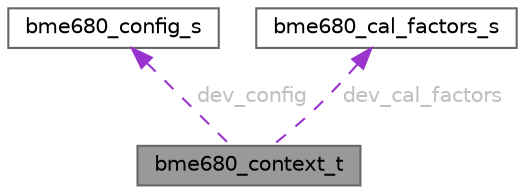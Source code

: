 digraph "bme680_context_t"
{
 // LATEX_PDF_SIZE
  bgcolor="transparent";
  edge [fontname=Helvetica,fontsize=10,labelfontname=Helvetica,labelfontsize=10];
  node [fontname=Helvetica,fontsize=10,shape=box,height=0.2,width=0.4];
  Node1 [id="Node000001",label="bme680_context_t",height=0.2,width=0.4,color="gray40", fillcolor="grey60", style="filled", fontcolor="black",tooltip="BME680 context structure."];
  Node2 -> Node1 [id="edge1_Node000001_Node000002",dir="back",color="darkorchid3",style="dashed",tooltip=" ",label=" dev_config",fontcolor="grey" ];
  Node2 [id="Node000002",label="bme680_config_s",height=0.2,width=0.4,color="gray40", fillcolor="white", style="filled",URL="$structbme680__config__s.html",tooltip="BME680 configuration structure definition."];
  Node3 -> Node1 [id="edge2_Node000001_Node000003",dir="back",color="darkorchid3",style="dashed",tooltip=" ",label=" dev_cal_factors",fontcolor="grey" ];
  Node3 [id="Node000003",label="bme680_cal_factors_s",height=0.2,width=0.4,color="gray40", fillcolor="white", style="filled",URL="$structbme680__cal__factors__s.html",tooltip="BME680 calibration factors structure definition."];
}
